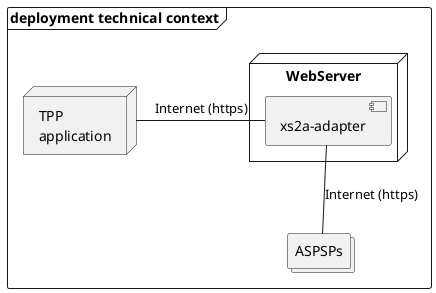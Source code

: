@startuml

frame "deployment technical context" {
    node "TPP\napplication" as tpp
    node WebServer {
        component "xs2a-adapter" as adapter
    }
    collections ASPSPs as banks
}

tpp - adapter: Internet (https)
adapter -- banks: Internet (https)
@enduml
